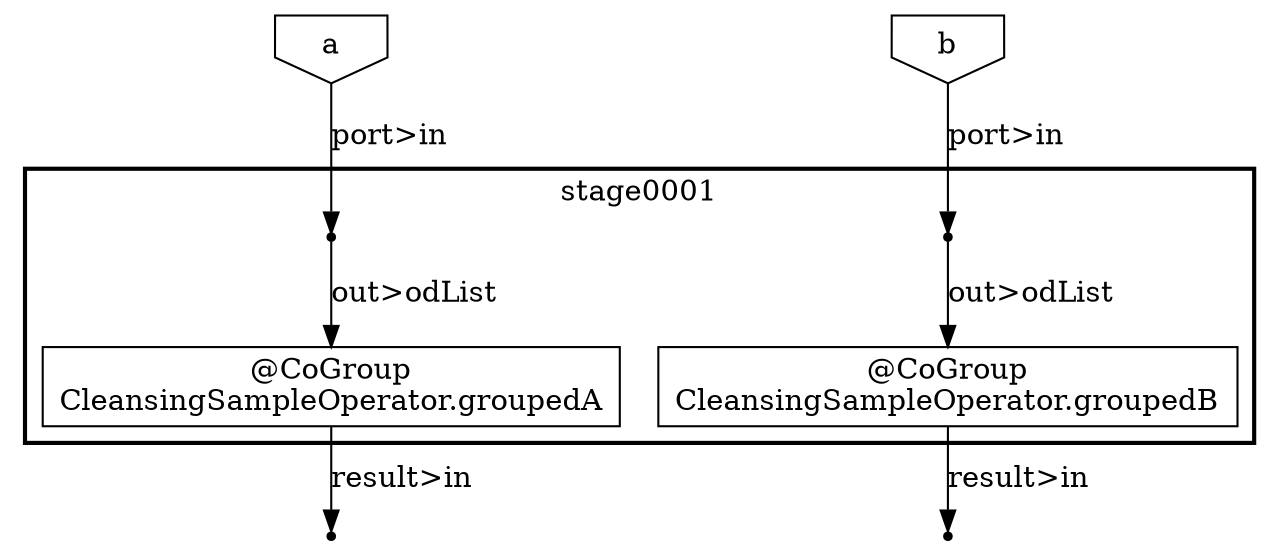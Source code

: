 digraph {
    "39d99f7c-a45c-4cd3-8946-01da70b1f09e" [shape=invhouse, label="a"];
    subgraph "cluster_cede88a0-acc0-4bcd-9277-70cc0c3caa0c" {
        label = "stage0001";
        style = bold;
        "62a0c085-70e1-4021-ae5b-fede4aa94581" [shape=point];
        "44e00edc-3b52-4635-82a7-e80d53afc19d" [shape=point];
        "108a7964-119c-4c0c-8c56-8ba7d7a52b4c" [shape=box, label="@CoGroup\nCleansingSampleOperator.groupedA"];
        "d77b5be5-5341-4d40-af02-7c10305ea1b7" [shape=box, label="@CoGroup\nCleansingSampleOperator.groupedB"];
    }
    "70934444-e3b2-4144-ada0-65cd3b2f7832" [shape=point];
    "85066d30-fc15-4afd-90f8-39d9d8b3dbe8" [shape=invhouse, label="b"];
    "019b7426-6d0f-462f-a01e-9937534a1b18" [shape=point];
    "39d99f7c-a45c-4cd3-8946-01da70b1f09e" -> "62a0c085-70e1-4021-ae5b-fede4aa94581" [label="port>in"];
    "85066d30-fc15-4afd-90f8-39d9d8b3dbe8" -> "44e00edc-3b52-4635-82a7-e80d53afc19d" [label="port>in"];
    "62a0c085-70e1-4021-ae5b-fede4aa94581" -> "108a7964-119c-4c0c-8c56-8ba7d7a52b4c" [label="out>odList"];
    "44e00edc-3b52-4635-82a7-e80d53afc19d" -> "d77b5be5-5341-4d40-af02-7c10305ea1b7" [label="out>odList"];
    "d77b5be5-5341-4d40-af02-7c10305ea1b7" -> "70934444-e3b2-4144-ada0-65cd3b2f7832" [label="result>in"];
    "108a7964-119c-4c0c-8c56-8ba7d7a52b4c" -> "019b7426-6d0f-462f-a01e-9937534a1b18" [label="result>in"];
}
